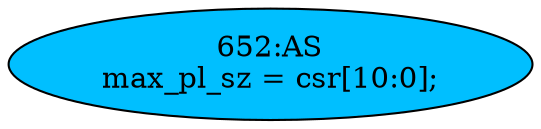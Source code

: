 strict digraph "" {
	node [label="\N"];
	"652:AS"	 [ast="<pyverilog.vparser.ast.Assign object at 0x7fae5e2259d0>",
		def_var="['max_pl_sz']",
		fillcolor=deepskyblue,
		label="652:AS
max_pl_sz = csr[10:0];",
		statements="[]",
		style=filled,
		typ=Assign,
		use_var="['csr']"];
}
